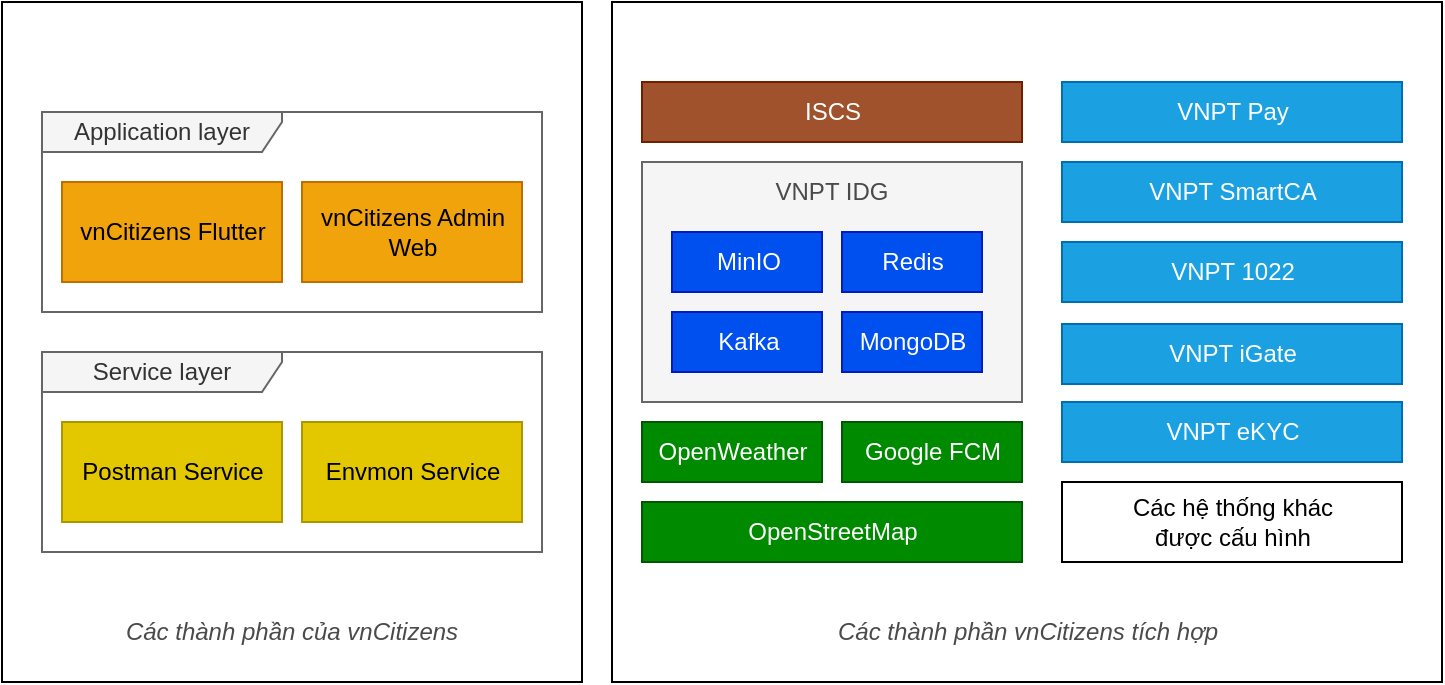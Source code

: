<mxfile version="16.0.0" type="github"><diagram id="YDbAIs2nPjnxUMnrsH2y" name="Trang-1"><mxGraphModel dx="942" dy="522" grid="1" gridSize="10" guides="1" tooltips="1" connect="1" arrows="1" fold="1" page="1" pageScale="1" pageWidth="4681" pageHeight="3300" math="0" shadow="0"><root><mxCell id="0"/><mxCell id="1" parent="0"/><mxCell id="_ryeKOipuQITKXEtM85--1" value="" style="rounded=0;whiteSpace=wrap;html=1;fontColor=#4A4A4A;" vertex="1" parent="1"><mxGeometry x="345" y="80" width="415" height="340" as="geometry"/></mxCell><mxCell id="_ryeKOipuQITKXEtM85--2" value="" style="rounded=0;whiteSpace=wrap;html=1;fontColor=#333333;fillColor=#f5f5f5;strokeColor=#666666;" vertex="1" parent="1"><mxGeometry x="360" y="160" width="190" height="120" as="geometry"/></mxCell><mxCell id="_ryeKOipuQITKXEtM85--3" value="" style="rounded=0;whiteSpace=wrap;html=1;" vertex="1" parent="1"><mxGeometry x="40" y="80" width="290" height="340" as="geometry"/></mxCell><mxCell id="_ryeKOipuQITKXEtM85--4" value="Application layer" style="shape=umlFrame;whiteSpace=wrap;html=1;width=120;height=20;fillColor=#f5f5f5;fontColor=#333333;strokeColor=#666666;" vertex="1" parent="1"><mxGeometry x="60" y="135" width="250" height="100" as="geometry"/></mxCell><mxCell id="_ryeKOipuQITKXEtM85--5" value="vnCitizens Flutter" style="html=1;fillColor=#f0a30a;fontColor=#000000;strokeColor=#BD7000;" vertex="1" parent="1"><mxGeometry x="70" y="170" width="110" height="50" as="geometry"/></mxCell><mxCell id="_ryeKOipuQITKXEtM85--6" value="vnCitizens Admin&lt;br&gt;Web" style="html=1;fillColor=#f0a30a;fontColor=#000000;strokeColor=#BD7000;" vertex="1" parent="1"><mxGeometry x="190" y="170" width="110" height="50" as="geometry"/></mxCell><mxCell id="_ryeKOipuQITKXEtM85--7" value="Service layer" style="shape=umlFrame;whiteSpace=wrap;html=1;width=120;height=20;fillColor=#f5f5f5;fontColor=#333333;strokeColor=#666666;" vertex="1" parent="1"><mxGeometry x="60" y="255" width="250" height="100" as="geometry"/></mxCell><mxCell id="_ryeKOipuQITKXEtM85--8" value="ISCS" style="html=1;fillColor=#a0522d;fontColor=#ffffff;strokeColor=#6D1F00;" vertex="1" parent="1"><mxGeometry x="360" y="120" width="190" height="30" as="geometry"/></mxCell><mxCell id="_ryeKOipuQITKXEtM85--9" value="MinIO" style="html=1;fillColor=#0050ef;fontColor=#ffffff;strokeColor=#001DBC;" vertex="1" parent="1"><mxGeometry x="375" y="195" width="75" height="30" as="geometry"/></mxCell><mxCell id="_ryeKOipuQITKXEtM85--10" value="Redis" style="html=1;fillColor=#0050ef;fontColor=#ffffff;strokeColor=#001DBC;" vertex="1" parent="1"><mxGeometry x="460" y="195" width="70" height="30" as="geometry"/></mxCell><mxCell id="_ryeKOipuQITKXEtM85--11" value="Kafka" style="html=1;fillColor=#0050ef;fontColor=#ffffff;strokeColor=#001DBC;" vertex="1" parent="1"><mxGeometry x="375" y="235" width="75" height="30" as="geometry"/></mxCell><mxCell id="_ryeKOipuQITKXEtM85--12" value="Postman Service" style="html=1;fillColor=#e3c800;fontColor=#000000;strokeColor=#B09500;" vertex="1" parent="1"><mxGeometry x="70" y="290" width="110" height="50" as="geometry"/></mxCell><mxCell id="_ryeKOipuQITKXEtM85--13" value="Các thành phần của vnCitizens" style="text;html=1;strokeColor=none;fillColor=none;align=center;verticalAlign=middle;whiteSpace=wrap;rounded=0;fontColor=#4A4A4A;fontStyle=2" vertex="1" parent="1"><mxGeometry x="90" y="380" width="190" height="30" as="geometry"/></mxCell><mxCell id="_ryeKOipuQITKXEtM85--14" value="Các thành phần vnCitizens tích hợp" style="text;html=1;strokeColor=none;fillColor=none;align=center;verticalAlign=middle;whiteSpace=wrap;rounded=0;fontColor=#4A4A4A;fontStyle=2" vertex="1" parent="1"><mxGeometry x="432.5" y="380" width="240" height="30" as="geometry"/></mxCell><mxCell id="_ryeKOipuQITKXEtM85--15" value="Google FCM" style="html=1;fillColor=#008a00;strokeColor=#005700;fontColor=#ffffff;" vertex="1" parent="1"><mxGeometry x="460" y="290" width="90" height="30" as="geometry"/></mxCell><mxCell id="_ryeKOipuQITKXEtM85--16" value="VNPT IDG" style="text;html=1;strokeColor=none;fillColor=none;align=center;verticalAlign=middle;whiteSpace=wrap;rounded=0;fontColor=#4A4A4A;" vertex="1" parent="1"><mxGeometry x="425" y="160" width="60" height="30" as="geometry"/></mxCell><mxCell id="_ryeKOipuQITKXEtM85--17" value="MongoDB" style="html=1;fillColor=#0050ef;fontColor=#ffffff;strokeColor=#001DBC;" vertex="1" parent="1"><mxGeometry x="460" y="235" width="70" height="30" as="geometry"/></mxCell><mxCell id="_ryeKOipuQITKXEtM85--18" value="VNPT SmartCA" style="html=1;fillColor=#1ba1e2;strokeColor=#006EAF;fontColor=#ffffff;" vertex="1" parent="1"><mxGeometry x="570" y="160" width="170" height="30" as="geometry"/></mxCell><mxCell id="_ryeKOipuQITKXEtM85--19" value="OpenWeather" style="html=1;fillColor=#008a00;fontColor=#ffffff;strokeColor=#005700;" vertex="1" parent="1"><mxGeometry x="360" y="290" width="90" height="30" as="geometry"/></mxCell><mxCell id="_ryeKOipuQITKXEtM85--20" value="VNPT iGate" style="html=1;fillColor=#1ba1e2;strokeColor=#006EAF;fontColor=#ffffff;" vertex="1" parent="1"><mxGeometry x="570" y="241" width="170" height="30" as="geometry"/></mxCell><mxCell id="_ryeKOipuQITKXEtM85--21" value="VNPT 1022" style="html=1;fillColor=#1ba1e2;strokeColor=#006EAF;fontColor=#ffffff;" vertex="1" parent="1"><mxGeometry x="570" y="200" width="170" height="30" as="geometry"/></mxCell><mxCell id="_ryeKOipuQITKXEtM85--22" value="VNPT eKYC" style="html=1;fillColor=#1ba1e2;strokeColor=#006EAF;fontColor=#ffffff;" vertex="1" parent="1"><mxGeometry x="570" y="280" width="170" height="30" as="geometry"/></mxCell><mxCell id="_ryeKOipuQITKXEtM85--23" value="OpenStreetMap" style="html=1;fillColor=#008a00;fontColor=#ffffff;strokeColor=#005700;" vertex="1" parent="1"><mxGeometry x="360" y="330" width="190" height="30" as="geometry"/></mxCell><mxCell id="_ryeKOipuQITKXEtM85--24" value="VNPT Pay" style="html=1;fillColor=#1ba1e2;strokeColor=#006EAF;fontColor=#ffffff;" vertex="1" parent="1"><mxGeometry x="570" y="120" width="170" height="30" as="geometry"/></mxCell><mxCell id="_ryeKOipuQITKXEtM85--25" value="Các hệ thống khác &lt;br&gt;được cấu hình" style="html=1;" vertex="1" parent="1"><mxGeometry x="570" y="320" width="170" height="40" as="geometry"/></mxCell><mxCell id="_ryeKOipuQITKXEtM85--26" value="Envmon Service" style="html=1;fillColor=#e3c800;fontColor=#000000;strokeColor=#B09500;" vertex="1" parent="1"><mxGeometry x="190" y="290" width="110" height="50" as="geometry"/></mxCell></root></mxGraphModel></diagram></mxfile>